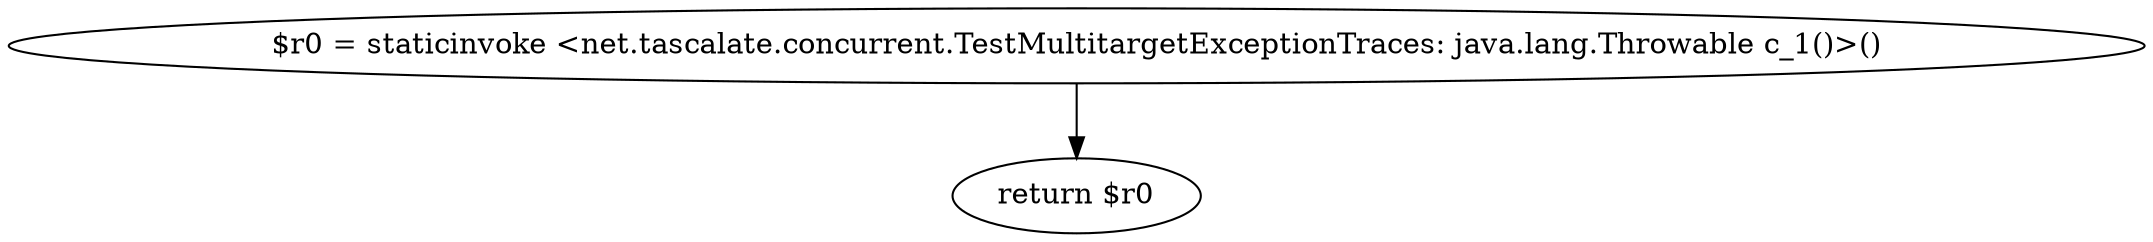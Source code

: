 digraph "unitGraph" {
    "$r0 = staticinvoke <net.tascalate.concurrent.TestMultitargetExceptionTraces: java.lang.Throwable c_1()>()"
    "return $r0"
    "$r0 = staticinvoke <net.tascalate.concurrent.TestMultitargetExceptionTraces: java.lang.Throwable c_1()>()"->"return $r0";
}
